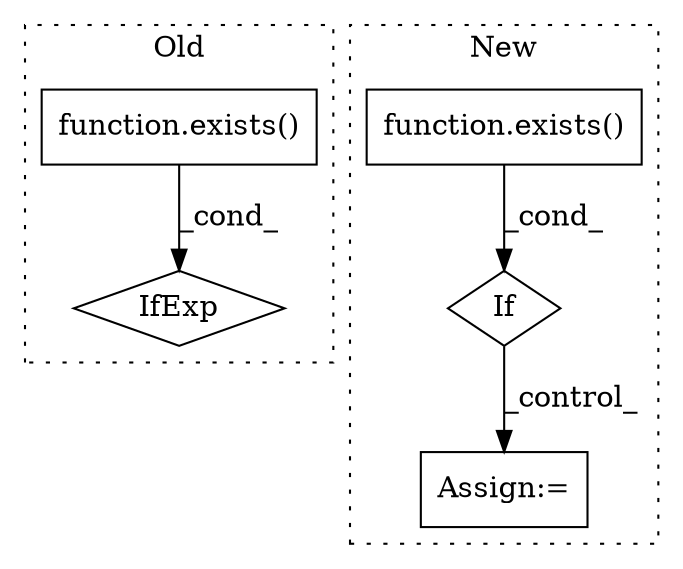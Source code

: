 digraph G {
subgraph cluster0 {
1 [label="function.exists()" a="75" s="29131,29154" l="7,1" shape="box"];
4 [label="IfExp" a="51" s="29115,29155" l="16,18" shape="diamond"];
label = "Old";
style="dotted";
}
subgraph cluster1 {
2 [label="function.exists()" a="75" s="25800,25823" l="7,1" shape="box"];
3 [label="If" a="96" s="27799,27822" l="3,14" shape="diamond"];
5 [label="Assign:=" a="68" s="27933" l="3" shape="box"];
label = "New";
style="dotted";
}
1 -> 4 [label="_cond_"];
2 -> 3 [label="_cond_"];
3 -> 5 [label="_control_"];
}